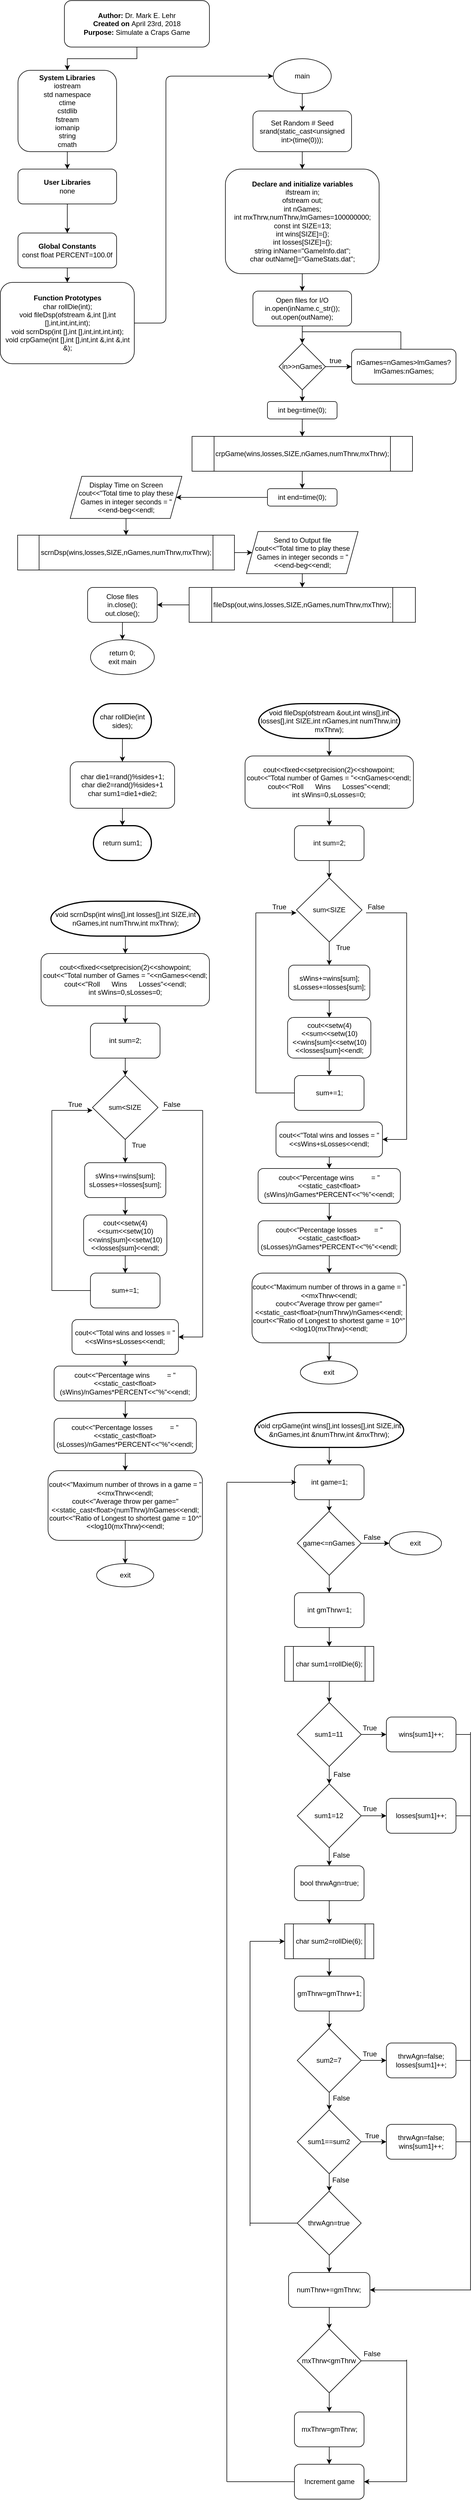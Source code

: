 <mxfile version="14.5.3" type="device"><diagram id="C5RBs43oDa-KdzZeNtuy" name="Page-1"><mxGraphModel dx="1278" dy="580" grid="1" gridSize="10" guides="1" tooltips="1" connect="1" arrows="1" fold="1" page="1" pageScale="1" pageWidth="827" pageHeight="1169" math="0" shadow="0"><root><mxCell id="WIyWlLk6GJQsqaUBKTNV-0"/><mxCell id="WIyWlLk6GJQsqaUBKTNV-1" parent="WIyWlLk6GJQsqaUBKTNV-0"/><mxCell id="byQmDgRyTn9iCLRSrHQv-141" value="" style="group" vertex="1" connectable="0" parent="WIyWlLk6GJQsqaUBKTNV-1"><mxGeometry x="79.75" y="1580" width="290.25" height="1180" as="geometry"/></mxCell><mxCell id="byQmDgRyTn9iCLRSrHQv-102" value="" style="group" vertex="1" connectable="0" parent="byQmDgRyTn9iCLRSrHQv-141"><mxGeometry width="290.25" height="1100" as="geometry"/></mxCell><mxCell id="byQmDgRyTn9iCLRSrHQv-44" value="void scrnDsp(int wins[],int losses[],int SIZE,int nGames,int numThrw,int mxThrw);" style="strokeWidth=2;html=1;shape=mxgraph.flowchart.terminator;whiteSpace=wrap;" vertex="1" parent="byQmDgRyTn9iCLRSrHQv-102"><mxGeometry x="17" width="256.62" height="60" as="geometry"/></mxCell><mxCell id="byQmDgRyTn9iCLRSrHQv-45" value="cout&amp;lt;&amp;lt;fixed&amp;lt;&amp;lt;setprecision(2)&amp;lt;&amp;lt;showpoint;&lt;br&gt;cout&amp;lt;&amp;lt;&quot;Total number of Games = &quot;&amp;lt;&amp;lt;nGames&amp;lt;&amp;lt;endl;&lt;br&gt;cout&amp;lt;&amp;lt;&quot;Roll&amp;nbsp; &amp;nbsp; &amp;nbsp; Wins&amp;nbsp; &amp;nbsp; &amp;nbsp; Losses&quot;&amp;lt;&amp;lt;endl;&lt;br&gt;int sWins=0,sLosses=0;" style="rounded=1;whiteSpace=wrap;html=1;" vertex="1" parent="byQmDgRyTn9iCLRSrHQv-102"><mxGeometry y="90" width="290.25" height="90" as="geometry"/></mxCell><mxCell id="byQmDgRyTn9iCLRSrHQv-48" value="" style="edgeStyle=orthogonalEdgeStyle;rounded=0;orthogonalLoop=1;jettySize=auto;html=1;" edge="1" parent="byQmDgRyTn9iCLRSrHQv-102" source="byQmDgRyTn9iCLRSrHQv-44" target="byQmDgRyTn9iCLRSrHQv-45"><mxGeometry relative="1" as="geometry"/></mxCell><mxCell id="byQmDgRyTn9iCLRSrHQv-46" value="int sum=2;" style="rounded=1;whiteSpace=wrap;html=1;" vertex="1" parent="byQmDgRyTn9iCLRSrHQv-102"><mxGeometry x="85.13" y="210" width="120" height="60" as="geometry"/></mxCell><mxCell id="byQmDgRyTn9iCLRSrHQv-49" value="" style="edgeStyle=orthogonalEdgeStyle;rounded=0;orthogonalLoop=1;jettySize=auto;html=1;" edge="1" parent="byQmDgRyTn9iCLRSrHQv-102" source="byQmDgRyTn9iCLRSrHQv-45" target="byQmDgRyTn9iCLRSrHQv-46"><mxGeometry relative="1" as="geometry"/></mxCell><mxCell id="byQmDgRyTn9iCLRSrHQv-47" value="sum&amp;lt;SIZE" style="rhombus;whiteSpace=wrap;html=1;" vertex="1" parent="byQmDgRyTn9iCLRSrHQv-102"><mxGeometry x="88.63" y="300" width="113" height="110" as="geometry"/></mxCell><mxCell id="byQmDgRyTn9iCLRSrHQv-51" value="" style="edgeStyle=orthogonalEdgeStyle;rounded=0;orthogonalLoop=1;jettySize=auto;html=1;" edge="1" parent="byQmDgRyTn9iCLRSrHQv-102" source="byQmDgRyTn9iCLRSrHQv-46" target="byQmDgRyTn9iCLRSrHQv-47"><mxGeometry relative="1" as="geometry"/></mxCell><mxCell id="byQmDgRyTn9iCLRSrHQv-50" value="sWins+=wins[sum];&lt;br&gt;sLosses+=losses[sum];" style="rounded=1;whiteSpace=wrap;html=1;" vertex="1" parent="byQmDgRyTn9iCLRSrHQv-102"><mxGeometry x="75.12" y="450" width="140" height="60" as="geometry"/></mxCell><mxCell id="byQmDgRyTn9iCLRSrHQv-52" value="" style="edgeStyle=orthogonalEdgeStyle;rounded=0;orthogonalLoop=1;jettySize=auto;html=1;" edge="1" parent="byQmDgRyTn9iCLRSrHQv-102" source="byQmDgRyTn9iCLRSrHQv-47" target="byQmDgRyTn9iCLRSrHQv-50"><mxGeometry relative="1" as="geometry"/></mxCell><mxCell id="byQmDgRyTn9iCLRSrHQv-53" value="True" style="text;html=1;align=center;verticalAlign=middle;resizable=0;points=[];autosize=1;" vertex="1" parent="byQmDgRyTn9iCLRSrHQv-102"><mxGeometry x="148.62" y="410" width="40" height="20" as="geometry"/></mxCell><mxCell id="byQmDgRyTn9iCLRSrHQv-54" value="cout&amp;lt;&amp;lt;setw(4)&amp;lt;&amp;lt;sum&amp;lt;&amp;lt;setw(10)&amp;lt;&amp;lt;wins[sum]&amp;lt;&amp;lt;setw(10)&amp;lt;&amp;lt;losses[sum]&amp;lt;&amp;lt;endl;" style="rounded=1;whiteSpace=wrap;html=1;" vertex="1" parent="byQmDgRyTn9iCLRSrHQv-102"><mxGeometry x="73.37" y="540" width="143.5" height="70" as="geometry"/></mxCell><mxCell id="byQmDgRyTn9iCLRSrHQv-55" value="" style="edgeStyle=orthogonalEdgeStyle;rounded=0;orthogonalLoop=1;jettySize=auto;html=1;" edge="1" parent="byQmDgRyTn9iCLRSrHQv-102" source="byQmDgRyTn9iCLRSrHQv-50" target="byQmDgRyTn9iCLRSrHQv-54"><mxGeometry relative="1" as="geometry"/></mxCell><mxCell id="byQmDgRyTn9iCLRSrHQv-56" value="sum+=1;" style="rounded=1;whiteSpace=wrap;html=1;" vertex="1" parent="byQmDgRyTn9iCLRSrHQv-102"><mxGeometry x="85.13" y="640" width="120" height="60" as="geometry"/></mxCell><mxCell id="byQmDgRyTn9iCLRSrHQv-57" value="" style="edgeStyle=orthogonalEdgeStyle;rounded=0;orthogonalLoop=1;jettySize=auto;html=1;" edge="1" parent="byQmDgRyTn9iCLRSrHQv-102" source="byQmDgRyTn9iCLRSrHQv-54" target="byQmDgRyTn9iCLRSrHQv-56"><mxGeometry relative="1" as="geometry"/></mxCell><mxCell id="byQmDgRyTn9iCLRSrHQv-58" value="" style="endArrow=none;html=1;" edge="1" parent="byQmDgRyTn9iCLRSrHQv-102"><mxGeometry width="50" height="50" relative="1" as="geometry"><mxPoint x="18.62" y="670" as="sourcePoint"/><mxPoint x="85.13" y="670" as="targetPoint"/></mxGeometry></mxCell><mxCell id="byQmDgRyTn9iCLRSrHQv-59" value="" style="endArrow=none;html=1;" edge="1" parent="byQmDgRyTn9iCLRSrHQv-102"><mxGeometry width="50" height="50" relative="1" as="geometry"><mxPoint x="18.62" y="670" as="sourcePoint"/><mxPoint x="18.62" y="360" as="targetPoint"/></mxGeometry></mxCell><mxCell id="byQmDgRyTn9iCLRSrHQv-60" value="" style="endArrow=classic;html=1;" edge="1" parent="byQmDgRyTn9iCLRSrHQv-102"><mxGeometry width="50" height="50" relative="1" as="geometry"><mxPoint x="18.62" y="360" as="sourcePoint"/><mxPoint x="88.62" y="360" as="targetPoint"/></mxGeometry></mxCell><mxCell id="byQmDgRyTn9iCLRSrHQv-61" value="True" style="text;html=1;align=center;verticalAlign=middle;resizable=0;points=[];autosize=1;" vertex="1" parent="byQmDgRyTn9iCLRSrHQv-102"><mxGeometry x="38.62" y="340" width="40" height="20" as="geometry"/></mxCell><mxCell id="byQmDgRyTn9iCLRSrHQv-62" value="cout&amp;lt;&amp;lt;&quot;Total wins and losses = &quot;&amp;lt;&amp;lt;sWins+sLosses&amp;lt;&amp;lt;endl;" style="rounded=1;whiteSpace=wrap;html=1;" vertex="1" parent="byQmDgRyTn9iCLRSrHQv-102"><mxGeometry x="53.38" y="720" width="183.49" height="60" as="geometry"/></mxCell><mxCell id="byQmDgRyTn9iCLRSrHQv-63" value="" style="endArrow=none;html=1;" edge="1" parent="byQmDgRyTn9iCLRSrHQv-102"><mxGeometry width="50" height="50" relative="1" as="geometry"><mxPoint x="278.62" y="360" as="sourcePoint"/><mxPoint x="208.62" y="360" as="targetPoint"/></mxGeometry></mxCell><mxCell id="byQmDgRyTn9iCLRSrHQv-64" value="" style="endArrow=none;html=1;" edge="1" parent="byQmDgRyTn9iCLRSrHQv-102"><mxGeometry width="50" height="50" relative="1" as="geometry"><mxPoint x="278.62" y="750" as="sourcePoint"/><mxPoint x="278.62" y="360" as="targetPoint"/></mxGeometry></mxCell><mxCell id="byQmDgRyTn9iCLRSrHQv-66" value="" style="endArrow=classic;html=1;entryX=1;entryY=0.5;entryDx=0;entryDy=0;" edge="1" parent="byQmDgRyTn9iCLRSrHQv-102" target="byQmDgRyTn9iCLRSrHQv-62"><mxGeometry width="50" height="50" relative="1" as="geometry"><mxPoint x="278.62" y="750" as="sourcePoint"/><mxPoint x="18.62" y="510" as="targetPoint"/></mxGeometry></mxCell><mxCell id="byQmDgRyTn9iCLRSrHQv-67" value="False" style="text;html=1;align=center;verticalAlign=middle;resizable=0;points=[];autosize=1;" vertex="1" parent="byQmDgRyTn9iCLRSrHQv-102"><mxGeometry x="205.13" y="340" width="40" height="20" as="geometry"/></mxCell><mxCell id="byQmDgRyTn9iCLRSrHQv-68" value="cout&amp;lt;&amp;lt;&quot;Percentage wins&amp;nbsp; &amp;nbsp; &amp;nbsp; &amp;nbsp; &amp;nbsp;= &quot;&amp;lt;&amp;lt;static_cast&amp;lt;float&amp;gt;(sWins)/nGames*PERCENT&amp;lt;&amp;lt;&quot;%&quot;&amp;lt;&amp;lt;endl;" style="rounded=1;whiteSpace=wrap;html=1;" vertex="1" parent="byQmDgRyTn9iCLRSrHQv-102"><mxGeometry x="22.5" y="800" width="245.25" height="60" as="geometry"/></mxCell><mxCell id="byQmDgRyTn9iCLRSrHQv-69" value="" style="edgeStyle=orthogonalEdgeStyle;rounded=0;orthogonalLoop=1;jettySize=auto;html=1;" edge="1" parent="byQmDgRyTn9iCLRSrHQv-102" source="byQmDgRyTn9iCLRSrHQv-62" target="byQmDgRyTn9iCLRSrHQv-68"><mxGeometry relative="1" as="geometry"/></mxCell><mxCell id="byQmDgRyTn9iCLRSrHQv-70" value="cout&amp;lt;&amp;lt;&quot;Percentage losses&amp;nbsp; &amp;nbsp; &amp;nbsp; &amp;nbsp; &amp;nbsp;= &quot;&amp;lt;&amp;lt;static_cast&amp;lt;float&amp;gt;(sLosses)/nGames*PERCENT&amp;lt;&amp;lt;&quot;%&quot;&amp;lt;&amp;lt;endl;" style="rounded=1;whiteSpace=wrap;html=1;" vertex="1" parent="byQmDgRyTn9iCLRSrHQv-102"><mxGeometry x="22.5" y="890" width="245.25" height="60" as="geometry"/></mxCell><mxCell id="byQmDgRyTn9iCLRSrHQv-71" value="" style="edgeStyle=orthogonalEdgeStyle;rounded=0;orthogonalLoop=1;jettySize=auto;html=1;" edge="1" parent="byQmDgRyTn9iCLRSrHQv-102" source="byQmDgRyTn9iCLRSrHQv-68" target="byQmDgRyTn9iCLRSrHQv-70"><mxGeometry relative="1" as="geometry"/></mxCell><mxCell id="byQmDgRyTn9iCLRSrHQv-72" value="cout&amp;lt;&amp;lt;&quot;Maximum number of throws in a game = &quot;&amp;lt;&amp;lt;mxThrw&amp;lt;&amp;lt;endl;&lt;br&gt;cout&amp;lt;&amp;lt;&quot;Average throw per game=&quot;&amp;lt;&amp;lt;static_cast&amp;lt;float&amp;gt;(numThrw)/nGames&amp;lt;&amp;lt;endl;&lt;br&gt;court&amp;lt;&amp;lt;&quot;Ratio of Longest to shortest game = 10^&quot;&amp;lt;&amp;lt;log10(mxThrw)&amp;lt;&amp;lt;endl;" style="rounded=1;whiteSpace=wrap;html=1;" vertex="1" parent="byQmDgRyTn9iCLRSrHQv-102"><mxGeometry x="12.06" y="980" width="266.12" height="120" as="geometry"/></mxCell><mxCell id="byQmDgRyTn9iCLRSrHQv-73" value="" style="edgeStyle=orthogonalEdgeStyle;rounded=0;orthogonalLoop=1;jettySize=auto;html=1;" edge="1" parent="byQmDgRyTn9iCLRSrHQv-102" source="byQmDgRyTn9iCLRSrHQv-70" target="byQmDgRyTn9iCLRSrHQv-72"><mxGeometry relative="1" as="geometry"/></mxCell><mxCell id="byQmDgRyTn9iCLRSrHQv-138" value="exit" style="ellipse;whiteSpace=wrap;html=1;" vertex="1" parent="byQmDgRyTn9iCLRSrHQv-141"><mxGeometry x="95.76" y="1140" width="98.49" height="40" as="geometry"/></mxCell><mxCell id="byQmDgRyTn9iCLRSrHQv-139" value="" style="edgeStyle=orthogonalEdgeStyle;rounded=0;orthogonalLoop=1;jettySize=auto;html=1;" edge="1" parent="byQmDgRyTn9iCLRSrHQv-141" source="byQmDgRyTn9iCLRSrHQv-72" target="byQmDgRyTn9iCLRSrHQv-138"><mxGeometry relative="1" as="geometry"/></mxCell><mxCell id="byQmDgRyTn9iCLRSrHQv-142" value="" style="group" vertex="1" connectable="0" parent="WIyWlLk6GJQsqaUBKTNV-1"><mxGeometry x="431.38" y="1240" width="290.25" height="1171" as="geometry"/></mxCell><mxCell id="byQmDgRyTn9iCLRSrHQv-103" value="" style="group" vertex="1" connectable="0" parent="byQmDgRyTn9iCLRSrHQv-142"><mxGeometry width="290.25" height="1100" as="geometry"/></mxCell><mxCell id="byQmDgRyTn9iCLRSrHQv-104" value="void fileDsp(ofstream &amp;amp;out,int wins[],int losses[],int SIZE,int nGames,int numThrw,int mxThrw);" style="strokeWidth=2;html=1;shape=mxgraph.flowchart.terminator;whiteSpace=wrap;" vertex="1" parent="byQmDgRyTn9iCLRSrHQv-103"><mxGeometry x="23.62" width="243" height="60" as="geometry"/></mxCell><mxCell id="byQmDgRyTn9iCLRSrHQv-105" value="cout&amp;lt;&amp;lt;fixed&amp;lt;&amp;lt;setprecision(2)&amp;lt;&amp;lt;showpoint;&lt;br&gt;cout&amp;lt;&amp;lt;&quot;Total number of Games = &quot;&amp;lt;&amp;lt;nGames&amp;lt;&amp;lt;endl;&lt;br&gt;cout&amp;lt;&amp;lt;&quot;Roll&amp;nbsp; &amp;nbsp; &amp;nbsp; Wins&amp;nbsp; &amp;nbsp; &amp;nbsp; Losses&quot;&amp;lt;&amp;lt;endl;&lt;br&gt;int sWins=0,sLosses=0;" style="rounded=1;whiteSpace=wrap;html=1;" vertex="1" parent="byQmDgRyTn9iCLRSrHQv-103"><mxGeometry y="90" width="290.25" height="90" as="geometry"/></mxCell><mxCell id="byQmDgRyTn9iCLRSrHQv-106" value="" style="edgeStyle=orthogonalEdgeStyle;rounded=0;orthogonalLoop=1;jettySize=auto;html=1;" edge="1" parent="byQmDgRyTn9iCLRSrHQv-103" source="byQmDgRyTn9iCLRSrHQv-104" target="byQmDgRyTn9iCLRSrHQv-105"><mxGeometry relative="1" as="geometry"/></mxCell><mxCell id="byQmDgRyTn9iCLRSrHQv-107" value="int sum=2;" style="rounded=1;whiteSpace=wrap;html=1;" vertex="1" parent="byQmDgRyTn9iCLRSrHQv-103"><mxGeometry x="85.13" y="210" width="120" height="60" as="geometry"/></mxCell><mxCell id="byQmDgRyTn9iCLRSrHQv-108" value="" style="edgeStyle=orthogonalEdgeStyle;rounded=0;orthogonalLoop=1;jettySize=auto;html=1;" edge="1" parent="byQmDgRyTn9iCLRSrHQv-103" source="byQmDgRyTn9iCLRSrHQv-105" target="byQmDgRyTn9iCLRSrHQv-107"><mxGeometry relative="1" as="geometry"/></mxCell><mxCell id="byQmDgRyTn9iCLRSrHQv-109" value="sum&amp;lt;SIZE" style="rhombus;whiteSpace=wrap;html=1;" vertex="1" parent="byQmDgRyTn9iCLRSrHQv-103"><mxGeometry x="88.63" y="300" width="113" height="110" as="geometry"/></mxCell><mxCell id="byQmDgRyTn9iCLRSrHQv-110" value="" style="edgeStyle=orthogonalEdgeStyle;rounded=0;orthogonalLoop=1;jettySize=auto;html=1;" edge="1" parent="byQmDgRyTn9iCLRSrHQv-103" source="byQmDgRyTn9iCLRSrHQv-107" target="byQmDgRyTn9iCLRSrHQv-109"><mxGeometry relative="1" as="geometry"/></mxCell><mxCell id="byQmDgRyTn9iCLRSrHQv-111" value="sWins+=wins[sum];&lt;br&gt;sLosses+=losses[sum];" style="rounded=1;whiteSpace=wrap;html=1;" vertex="1" parent="byQmDgRyTn9iCLRSrHQv-103"><mxGeometry x="75.12" y="450" width="140" height="60" as="geometry"/></mxCell><mxCell id="byQmDgRyTn9iCLRSrHQv-112" value="" style="edgeStyle=orthogonalEdgeStyle;rounded=0;orthogonalLoop=1;jettySize=auto;html=1;" edge="1" parent="byQmDgRyTn9iCLRSrHQv-103" source="byQmDgRyTn9iCLRSrHQv-109" target="byQmDgRyTn9iCLRSrHQv-111"><mxGeometry relative="1" as="geometry"/></mxCell><mxCell id="byQmDgRyTn9iCLRSrHQv-113" value="True" style="text;html=1;align=center;verticalAlign=middle;resizable=0;points=[];autosize=1;" vertex="1" parent="byQmDgRyTn9iCLRSrHQv-103"><mxGeometry x="148.62" y="410" width="40" height="20" as="geometry"/></mxCell><mxCell id="byQmDgRyTn9iCLRSrHQv-114" value="cout&amp;lt;&amp;lt;setw(4)&amp;lt;&amp;lt;sum&amp;lt;&amp;lt;setw(10)&amp;lt;&amp;lt;wins[sum]&amp;lt;&amp;lt;setw(10)&amp;lt;&amp;lt;losses[sum]&amp;lt;&amp;lt;endl;" style="rounded=1;whiteSpace=wrap;html=1;" vertex="1" parent="byQmDgRyTn9iCLRSrHQv-103"><mxGeometry x="73.37" y="540" width="143.5" height="70" as="geometry"/></mxCell><mxCell id="byQmDgRyTn9iCLRSrHQv-115" value="" style="edgeStyle=orthogonalEdgeStyle;rounded=0;orthogonalLoop=1;jettySize=auto;html=1;" edge="1" parent="byQmDgRyTn9iCLRSrHQv-103" source="byQmDgRyTn9iCLRSrHQv-111" target="byQmDgRyTn9iCLRSrHQv-114"><mxGeometry relative="1" as="geometry"/></mxCell><mxCell id="byQmDgRyTn9iCLRSrHQv-116" value="sum+=1;" style="rounded=1;whiteSpace=wrap;html=1;" vertex="1" parent="byQmDgRyTn9iCLRSrHQv-103"><mxGeometry x="85.13" y="640" width="120" height="60" as="geometry"/></mxCell><mxCell id="byQmDgRyTn9iCLRSrHQv-117" value="" style="edgeStyle=orthogonalEdgeStyle;rounded=0;orthogonalLoop=1;jettySize=auto;html=1;" edge="1" parent="byQmDgRyTn9iCLRSrHQv-103" source="byQmDgRyTn9iCLRSrHQv-114" target="byQmDgRyTn9iCLRSrHQv-116"><mxGeometry relative="1" as="geometry"/></mxCell><mxCell id="byQmDgRyTn9iCLRSrHQv-118" value="" style="endArrow=none;html=1;" edge="1" parent="byQmDgRyTn9iCLRSrHQv-103"><mxGeometry width="50" height="50" relative="1" as="geometry"><mxPoint x="18.62" y="670" as="sourcePoint"/><mxPoint x="85.13" y="670" as="targetPoint"/></mxGeometry></mxCell><mxCell id="byQmDgRyTn9iCLRSrHQv-119" value="" style="endArrow=none;html=1;" edge="1" parent="byQmDgRyTn9iCLRSrHQv-103"><mxGeometry width="50" height="50" relative="1" as="geometry"><mxPoint x="18.62" y="670" as="sourcePoint"/><mxPoint x="18.62" y="360" as="targetPoint"/></mxGeometry></mxCell><mxCell id="byQmDgRyTn9iCLRSrHQv-120" value="" style="endArrow=classic;html=1;" edge="1" parent="byQmDgRyTn9iCLRSrHQv-103"><mxGeometry width="50" height="50" relative="1" as="geometry"><mxPoint x="18.62" y="360" as="sourcePoint"/><mxPoint x="88.62" y="360" as="targetPoint"/></mxGeometry></mxCell><mxCell id="byQmDgRyTn9iCLRSrHQv-121" value="True" style="text;html=1;align=center;verticalAlign=middle;resizable=0;points=[];autosize=1;" vertex="1" parent="byQmDgRyTn9iCLRSrHQv-103"><mxGeometry x="38.62" y="340" width="40" height="20" as="geometry"/></mxCell><mxCell id="byQmDgRyTn9iCLRSrHQv-122" value="cout&amp;lt;&amp;lt;&quot;Total wins and losses = &quot;&amp;lt;&amp;lt;sWins+sLosses&amp;lt;&amp;lt;endl;" style="rounded=1;whiteSpace=wrap;html=1;" vertex="1" parent="byQmDgRyTn9iCLRSrHQv-103"><mxGeometry x="53.38" y="720" width="183.49" height="60" as="geometry"/></mxCell><mxCell id="byQmDgRyTn9iCLRSrHQv-123" value="" style="endArrow=none;html=1;" edge="1" parent="byQmDgRyTn9iCLRSrHQv-103"><mxGeometry width="50" height="50" relative="1" as="geometry"><mxPoint x="278.62" y="360" as="sourcePoint"/><mxPoint x="208.62" y="360" as="targetPoint"/></mxGeometry></mxCell><mxCell id="byQmDgRyTn9iCLRSrHQv-124" value="" style="endArrow=none;html=1;" edge="1" parent="byQmDgRyTn9iCLRSrHQv-103"><mxGeometry width="50" height="50" relative="1" as="geometry"><mxPoint x="278.62" y="750" as="sourcePoint"/><mxPoint x="278.62" y="360" as="targetPoint"/></mxGeometry></mxCell><mxCell id="byQmDgRyTn9iCLRSrHQv-125" value="" style="endArrow=classic;html=1;entryX=1;entryY=0.5;entryDx=0;entryDy=0;" edge="1" parent="byQmDgRyTn9iCLRSrHQv-103" target="byQmDgRyTn9iCLRSrHQv-122"><mxGeometry width="50" height="50" relative="1" as="geometry"><mxPoint x="278.62" y="750" as="sourcePoint"/><mxPoint x="18.62" y="510" as="targetPoint"/></mxGeometry></mxCell><mxCell id="byQmDgRyTn9iCLRSrHQv-126" value="False" style="text;html=1;align=center;verticalAlign=middle;resizable=0;points=[];autosize=1;" vertex="1" parent="byQmDgRyTn9iCLRSrHQv-103"><mxGeometry x="205.13" y="340" width="40" height="20" as="geometry"/></mxCell><mxCell id="byQmDgRyTn9iCLRSrHQv-127" value="cout&amp;lt;&amp;lt;&quot;Percentage wins&amp;nbsp; &amp;nbsp; &amp;nbsp; &amp;nbsp; &amp;nbsp;= &quot;&amp;lt;&amp;lt;static_cast&amp;lt;float&amp;gt;(sWins)/nGames*PERCENT&amp;lt;&amp;lt;&quot;%&quot;&amp;lt;&amp;lt;endl;" style="rounded=1;whiteSpace=wrap;html=1;" vertex="1" parent="byQmDgRyTn9iCLRSrHQv-103"><mxGeometry x="22.5" y="800" width="245.25" height="60" as="geometry"/></mxCell><mxCell id="byQmDgRyTn9iCLRSrHQv-128" value="" style="edgeStyle=orthogonalEdgeStyle;rounded=0;orthogonalLoop=1;jettySize=auto;html=1;" edge="1" parent="byQmDgRyTn9iCLRSrHQv-103" source="byQmDgRyTn9iCLRSrHQv-122" target="byQmDgRyTn9iCLRSrHQv-127"><mxGeometry relative="1" as="geometry"/></mxCell><mxCell id="byQmDgRyTn9iCLRSrHQv-129" value="cout&amp;lt;&amp;lt;&quot;Percentage losses&amp;nbsp; &amp;nbsp; &amp;nbsp; &amp;nbsp; &amp;nbsp;= &quot;&amp;lt;&amp;lt;static_cast&amp;lt;float&amp;gt;(sLosses)/nGames*PERCENT&amp;lt;&amp;lt;&quot;%&quot;&amp;lt;&amp;lt;endl;" style="rounded=1;whiteSpace=wrap;html=1;" vertex="1" parent="byQmDgRyTn9iCLRSrHQv-103"><mxGeometry x="22.5" y="890" width="245.25" height="60" as="geometry"/></mxCell><mxCell id="byQmDgRyTn9iCLRSrHQv-130" value="" style="edgeStyle=orthogonalEdgeStyle;rounded=0;orthogonalLoop=1;jettySize=auto;html=1;" edge="1" parent="byQmDgRyTn9iCLRSrHQv-103" source="byQmDgRyTn9iCLRSrHQv-127" target="byQmDgRyTn9iCLRSrHQv-129"><mxGeometry relative="1" as="geometry"/></mxCell><mxCell id="byQmDgRyTn9iCLRSrHQv-131" value="cout&amp;lt;&amp;lt;&quot;Maximum number of throws in a game = &quot;&amp;lt;&amp;lt;mxThrw&amp;lt;&amp;lt;endl;&lt;br&gt;cout&amp;lt;&amp;lt;&quot;Average throw per game=&quot;&amp;lt;&amp;lt;static_cast&amp;lt;float&amp;gt;(numThrw)/nGames&amp;lt;&amp;lt;endl;&lt;br&gt;court&amp;lt;&amp;lt;&quot;Ratio of Longest to shortest game = 10^&quot;&amp;lt;&amp;lt;log10(mxThrw)&amp;lt;&amp;lt;endl;" style="rounded=1;whiteSpace=wrap;html=1;" vertex="1" parent="byQmDgRyTn9iCLRSrHQv-103"><mxGeometry x="12.06" y="980" width="266.12" height="120" as="geometry"/></mxCell><mxCell id="byQmDgRyTn9iCLRSrHQv-132" value="" style="edgeStyle=orthogonalEdgeStyle;rounded=0;orthogonalLoop=1;jettySize=auto;html=1;" edge="1" parent="byQmDgRyTn9iCLRSrHQv-103" source="byQmDgRyTn9iCLRSrHQv-129" target="byQmDgRyTn9iCLRSrHQv-131"><mxGeometry relative="1" as="geometry"/></mxCell><mxCell id="byQmDgRyTn9iCLRSrHQv-137" value="exit" style="ellipse;whiteSpace=wrap;html=1;" vertex="1" parent="byQmDgRyTn9iCLRSrHQv-142"><mxGeometry x="95.38" y="1131" width="98.49" height="40" as="geometry"/></mxCell><mxCell id="byQmDgRyTn9iCLRSrHQv-140" value="" style="edgeStyle=orthogonalEdgeStyle;rounded=0;orthogonalLoop=1;jettySize=auto;html=1;" edge="1" parent="byQmDgRyTn9iCLRSrHQv-142" source="byQmDgRyTn9iCLRSrHQv-131" target="byQmDgRyTn9iCLRSrHQv-137"><mxGeometry relative="1" as="geometry"/></mxCell><mxCell id="byQmDgRyTn9iCLRSrHQv-143" value="" style="group" vertex="1" connectable="0" parent="WIyWlLk6GJQsqaUBKTNV-1"><mxGeometry x="130" y="1240" width="180" height="270" as="geometry"/></mxCell><mxCell id="byQmDgRyTn9iCLRSrHQv-39" value="char rollDie(int sides);" style="strokeWidth=2;html=1;shape=mxgraph.flowchart.terminator;whiteSpace=wrap;" vertex="1" parent="byQmDgRyTn9iCLRSrHQv-143"><mxGeometry x="40" width="100" height="60" as="geometry"/></mxCell><mxCell id="byQmDgRyTn9iCLRSrHQv-40" value="char die1=rand()%sides+1;&lt;br&gt;char die2=rand()%sides+1&lt;br&gt;char sum1=die1+die2;" style="rounded=1;whiteSpace=wrap;html=1;" vertex="1" parent="byQmDgRyTn9iCLRSrHQv-143"><mxGeometry y="100" width="180" height="80" as="geometry"/></mxCell><mxCell id="byQmDgRyTn9iCLRSrHQv-41" value="" style="edgeStyle=orthogonalEdgeStyle;rounded=0;orthogonalLoop=1;jettySize=auto;html=1;" edge="1" parent="byQmDgRyTn9iCLRSrHQv-143" source="byQmDgRyTn9iCLRSrHQv-39" target="byQmDgRyTn9iCLRSrHQv-40"><mxGeometry relative="1" as="geometry"/></mxCell><mxCell id="byQmDgRyTn9iCLRSrHQv-42" value="return sum1;" style="strokeWidth=2;html=1;shape=mxgraph.flowchart.terminator;whiteSpace=wrap;" vertex="1" parent="byQmDgRyTn9iCLRSrHQv-143"><mxGeometry x="40" y="210" width="100" height="60" as="geometry"/></mxCell><mxCell id="byQmDgRyTn9iCLRSrHQv-43" value="" style="edgeStyle=orthogonalEdgeStyle;rounded=0;orthogonalLoop=1;jettySize=auto;html=1;" edge="1" parent="byQmDgRyTn9iCLRSrHQv-143" source="byQmDgRyTn9iCLRSrHQv-40" target="byQmDgRyTn9iCLRSrHQv-42"><mxGeometry relative="1" as="geometry"/></mxCell><mxCell id="byQmDgRyTn9iCLRSrHQv-144" value="" style="group" vertex="1" connectable="0" parent="WIyWlLk6GJQsqaUBKTNV-1"><mxGeometry x="9.5" y="30" width="785.5" height="1160" as="geometry"/></mxCell><mxCell id="A4RTOoCLaP5nwwJ5r5Nx-14" value="&lt;b&gt;Author:&lt;/b&gt;&amp;nbsp;Dr. Mark E. Lehr&lt;br&gt;&lt;b&gt;Created on&lt;/b&gt;&amp;nbsp;April 23rd, 2018&lt;br&gt;&lt;b&gt;Purpose:&lt;/b&gt;&amp;nbsp;Simulate a Craps Game" style="rounded=1;whiteSpace=wrap;html=1;" parent="byQmDgRyTn9iCLRSrHQv-144" vertex="1"><mxGeometry x="110.5" width="250" height="80" as="geometry"/></mxCell><mxCell id="A4RTOoCLaP5nwwJ5r5Nx-15" value="&lt;b&gt;System Libraries&lt;/b&gt;&lt;br&gt;iostream&lt;br&gt;std namespace&lt;br&gt;ctime&lt;br&gt;cstdlib&lt;br&gt;fstream&lt;br&gt;iomanip&lt;br&gt;string&lt;br&gt;cmath" style="rounded=1;whiteSpace=wrap;html=1;" parent="byQmDgRyTn9iCLRSrHQv-144" vertex="1"><mxGeometry x="30.5" y="120" width="170" height="140" as="geometry"/></mxCell><mxCell id="A4RTOoCLaP5nwwJ5r5Nx-16" value="" style="edgeStyle=orthogonalEdgeStyle;rounded=0;orthogonalLoop=1;jettySize=auto;html=1;" parent="byQmDgRyTn9iCLRSrHQv-144" source="A4RTOoCLaP5nwwJ5r5Nx-14" target="A4RTOoCLaP5nwwJ5r5Nx-15" edge="1"><mxGeometry relative="1" as="geometry"/></mxCell><mxCell id="A4RTOoCLaP5nwwJ5r5Nx-18" value="&lt;b&gt;User Libraries&lt;/b&gt;&lt;br&gt;none" style="rounded=1;whiteSpace=wrap;html=1;" parent="byQmDgRyTn9iCLRSrHQv-144" vertex="1"><mxGeometry x="30.5" y="290" width="170" height="60" as="geometry"/></mxCell><mxCell id="A4RTOoCLaP5nwwJ5r5Nx-19" value="" style="edgeStyle=orthogonalEdgeStyle;rounded=0;orthogonalLoop=1;jettySize=auto;html=1;" parent="byQmDgRyTn9iCLRSrHQv-144" source="A4RTOoCLaP5nwwJ5r5Nx-15" target="A4RTOoCLaP5nwwJ5r5Nx-18" edge="1"><mxGeometry relative="1" as="geometry"/></mxCell><mxCell id="A4RTOoCLaP5nwwJ5r5Nx-20" value="&lt;b&gt;Global Constants&lt;/b&gt;&lt;br&gt;const float PERCENT=100.0f" style="rounded=1;whiteSpace=wrap;html=1;" parent="byQmDgRyTn9iCLRSrHQv-144" vertex="1"><mxGeometry x="30.5" y="400" width="170" height="60" as="geometry"/></mxCell><mxCell id="byQmDgRyTn9iCLRSrHQv-3" value="" style="edgeStyle=orthogonalEdgeStyle;rounded=0;orthogonalLoop=1;jettySize=auto;html=1;" edge="1" parent="byQmDgRyTn9iCLRSrHQv-144" source="A4RTOoCLaP5nwwJ5r5Nx-18" target="A4RTOoCLaP5nwwJ5r5Nx-20"><mxGeometry relative="1" as="geometry"/></mxCell><mxCell id="A4RTOoCLaP5nwwJ5r5Nx-22" value="&lt;b&gt;Function Prototypes&lt;/b&gt;&lt;br&gt;char rollDie(int);&lt;br&gt;void fileDsp(ofstream &amp;amp;,int [],int [],int,int,int,int);&lt;br&gt;void scrnDsp(int [],int [],int,int,int,int);&lt;br&gt;void crpGame(int [],int [],int,int &amp;amp;,int &amp;amp;,int &amp;amp;);" style="rounded=1;whiteSpace=wrap;html=1;" parent="byQmDgRyTn9iCLRSrHQv-144" vertex="1"><mxGeometry y="485" width="231" height="140" as="geometry"/></mxCell><mxCell id="A4RTOoCLaP5nwwJ5r5Nx-23" value="" style="edgeStyle=orthogonalEdgeStyle;rounded=0;orthogonalLoop=1;jettySize=auto;html=1;" parent="byQmDgRyTn9iCLRSrHQv-144" source="A4RTOoCLaP5nwwJ5r5Nx-20" target="A4RTOoCLaP5nwwJ5r5Nx-22" edge="1"><mxGeometry relative="1" as="geometry"/></mxCell><mxCell id="A4RTOoCLaP5nwwJ5r5Nx-24" value="main" style="ellipse;whiteSpace=wrap;html=1;" parent="byQmDgRyTn9iCLRSrHQv-144" vertex="1"><mxGeometry x="470.5" y="100" width="100" height="60" as="geometry"/></mxCell><mxCell id="A4RTOoCLaP5nwwJ5r5Nx-27" value="" style="edgeStyle=elbowEdgeStyle;elbow=horizontal;endArrow=classic;html=1;exitX=1;exitY=0.5;exitDx=0;exitDy=0;" parent="byQmDgRyTn9iCLRSrHQv-144" source="A4RTOoCLaP5nwwJ5r5Nx-22" edge="1"><mxGeometry width="50" height="50" relative="1" as="geometry"><mxPoint x="250.5" y="560" as="sourcePoint"/><mxPoint x="470.5" y="130" as="targetPoint"/><Array as="points"><mxPoint x="285.5" y="130"/></Array></mxGeometry></mxCell><mxCell id="A4RTOoCLaP5nwwJ5r5Nx-28" value="&lt;b&gt;Declare and initialize variables&lt;br&gt;&lt;/b&gt;ifstream in;&lt;br&gt;ofstream out;&lt;br&gt;int nGames;&lt;br&gt;int mxThrw,numThrw,lmGames=100000000;&lt;br&gt;const int SIZE=13;&lt;br&gt;int wins[SIZE]={};&lt;br&gt;int losses[SIZE]={};&lt;br&gt;string inName=&quot;GameInfo.dat&quot;;&lt;br&gt;char outName[]=&quot;GameStats.dat&quot;;" style="rounded=1;whiteSpace=wrap;html=1;" parent="byQmDgRyTn9iCLRSrHQv-144" vertex="1"><mxGeometry x="388" y="290" width="265" height="180" as="geometry"/></mxCell><mxCell id="byQmDgRyTn9iCLRSrHQv-2" value="" style="edgeStyle=orthogonalEdgeStyle;rounded=0;orthogonalLoop=1;jettySize=auto;html=1;" edge="1" parent="byQmDgRyTn9iCLRSrHQv-144" source="byQmDgRyTn9iCLRSrHQv-0" target="A4RTOoCLaP5nwwJ5r5Nx-28"><mxGeometry relative="1" as="geometry"/></mxCell><mxCell id="byQmDgRyTn9iCLRSrHQv-0" value="Set Random # Seed&lt;br&gt;srand(static_cast&amp;lt;unsigned int&amp;gt;(time(0)));" style="rounded=1;whiteSpace=wrap;html=1;" vertex="1" parent="byQmDgRyTn9iCLRSrHQv-144"><mxGeometry x="435.5" y="190" width="170" height="70" as="geometry"/></mxCell><mxCell id="byQmDgRyTn9iCLRSrHQv-1" value="" style="edgeStyle=orthogonalEdgeStyle;rounded=0;orthogonalLoop=1;jettySize=auto;html=1;" edge="1" parent="byQmDgRyTn9iCLRSrHQv-144" source="A4RTOoCLaP5nwwJ5r5Nx-24" target="byQmDgRyTn9iCLRSrHQv-0"><mxGeometry relative="1" as="geometry"/></mxCell><mxCell id="byQmDgRyTn9iCLRSrHQv-4" value="Open files for I/O&lt;br&gt;in.open(inName.c_str());&lt;br&gt;out.open(outName);" style="rounded=1;whiteSpace=wrap;html=1;" vertex="1" parent="byQmDgRyTn9iCLRSrHQv-144"><mxGeometry x="435.5" y="500" width="170" height="60" as="geometry"/></mxCell><mxCell id="byQmDgRyTn9iCLRSrHQv-5" value="" style="edgeStyle=orthogonalEdgeStyle;rounded=0;orthogonalLoop=1;jettySize=auto;html=1;" edge="1" parent="byQmDgRyTn9iCLRSrHQv-144" source="A4RTOoCLaP5nwwJ5r5Nx-28" target="byQmDgRyTn9iCLRSrHQv-4"><mxGeometry relative="1" as="geometry"/></mxCell><mxCell id="byQmDgRyTn9iCLRSrHQv-6" value="in&amp;gt;&amp;gt;nGames" style="rhombus;whiteSpace=wrap;html=1;" vertex="1" parent="byQmDgRyTn9iCLRSrHQv-144"><mxGeometry x="480.5" y="590" width="80" height="80" as="geometry"/></mxCell><mxCell id="byQmDgRyTn9iCLRSrHQv-11" value="" style="edgeStyle=orthogonalEdgeStyle;rounded=0;orthogonalLoop=1;jettySize=auto;html=1;entryX=0.5;entryY=0;entryDx=0;entryDy=0;" edge="1" parent="byQmDgRyTn9iCLRSrHQv-144" source="byQmDgRyTn9iCLRSrHQv-4" target="byQmDgRyTn9iCLRSrHQv-6"><mxGeometry relative="1" as="geometry"/></mxCell><mxCell id="byQmDgRyTn9iCLRSrHQv-7" value="nGames=nGames&amp;gt;lmGames?lmGames:nGames;" style="rounded=1;whiteSpace=wrap;html=1;" vertex="1" parent="byQmDgRyTn9iCLRSrHQv-144"><mxGeometry x="605.5" y="600" width="180" height="60" as="geometry"/></mxCell><mxCell id="byQmDgRyTn9iCLRSrHQv-8" value="" style="edgeStyle=orthogonalEdgeStyle;rounded=0;orthogonalLoop=1;jettySize=auto;html=1;" edge="1" parent="byQmDgRyTn9iCLRSrHQv-144" source="byQmDgRyTn9iCLRSrHQv-6" target="byQmDgRyTn9iCLRSrHQv-7"><mxGeometry relative="1" as="geometry"/></mxCell><mxCell id="byQmDgRyTn9iCLRSrHQv-9" value="true" style="text;html=1;align=center;verticalAlign=middle;resizable=0;points=[];autosize=1;" vertex="1" parent="byQmDgRyTn9iCLRSrHQv-144"><mxGeometry x="557.5" y="610" width="40" height="20" as="geometry"/></mxCell><mxCell id="byQmDgRyTn9iCLRSrHQv-17" value="" style="endArrow=none;html=1;" edge="1" parent="byQmDgRyTn9iCLRSrHQv-144"><mxGeometry width="50" height="50" relative="1" as="geometry"><mxPoint x="690.5" y="600" as="sourcePoint"/><mxPoint x="690.5" y="570" as="targetPoint"/></mxGeometry></mxCell><mxCell id="byQmDgRyTn9iCLRSrHQv-18" value="" style="endArrow=none;html=1;" edge="1" parent="byQmDgRyTn9iCLRSrHQv-144"><mxGeometry width="50" height="50" relative="1" as="geometry"><mxPoint x="520.5" y="570" as="sourcePoint"/><mxPoint x="690.5" y="570" as="targetPoint"/></mxGeometry></mxCell><mxCell id="byQmDgRyTn9iCLRSrHQv-19" value="int beg=time(0);" style="rounded=1;whiteSpace=wrap;html=1;" vertex="1" parent="byQmDgRyTn9iCLRSrHQv-144"><mxGeometry x="460.5" y="690" width="120" height="30" as="geometry"/></mxCell><mxCell id="byQmDgRyTn9iCLRSrHQv-20" value="" style="edgeStyle=orthogonalEdgeStyle;rounded=0;orthogonalLoop=1;jettySize=auto;html=1;" edge="1" parent="byQmDgRyTn9iCLRSrHQv-144" source="byQmDgRyTn9iCLRSrHQv-6" target="byQmDgRyTn9iCLRSrHQv-19"><mxGeometry relative="1" as="geometry"/></mxCell><mxCell id="byQmDgRyTn9iCLRSrHQv-21" value="crpGame(wins,losses,SIZE,nGames,numThrw,mxThrw);" style="shape=process;whiteSpace=wrap;html=1;backgroundOutline=1;" vertex="1" parent="byQmDgRyTn9iCLRSrHQv-144"><mxGeometry x="330.5" y="750" width="380" height="60" as="geometry"/></mxCell><mxCell id="byQmDgRyTn9iCLRSrHQv-22" value="" style="edgeStyle=orthogonalEdgeStyle;rounded=0;orthogonalLoop=1;jettySize=auto;html=1;" edge="1" parent="byQmDgRyTn9iCLRSrHQv-144" source="byQmDgRyTn9iCLRSrHQv-19" target="byQmDgRyTn9iCLRSrHQv-21"><mxGeometry relative="1" as="geometry"/></mxCell><mxCell id="byQmDgRyTn9iCLRSrHQv-23" value="int end=time(0);" style="rounded=1;whiteSpace=wrap;html=1;" vertex="1" parent="byQmDgRyTn9iCLRSrHQv-144"><mxGeometry x="460.5" y="840" width="120" height="30" as="geometry"/></mxCell><mxCell id="byQmDgRyTn9iCLRSrHQv-24" value="" style="edgeStyle=orthogonalEdgeStyle;rounded=0;orthogonalLoop=1;jettySize=auto;html=1;" edge="1" parent="byQmDgRyTn9iCLRSrHQv-144" source="byQmDgRyTn9iCLRSrHQv-21" target="byQmDgRyTn9iCLRSrHQv-23"><mxGeometry relative="1" as="geometry"/></mxCell><mxCell id="byQmDgRyTn9iCLRSrHQv-25" value="Display Time on Screen&lt;br&gt;cout&amp;lt;&amp;lt;&quot;Total time to play these Games in integer seconds = &quot;&amp;lt;&amp;lt;end-beg&amp;lt;&amp;lt;endl;" style="shape=parallelogram;perimeter=parallelogramPerimeter;whiteSpace=wrap;html=1;fixedSize=1;" vertex="1" parent="byQmDgRyTn9iCLRSrHQv-144"><mxGeometry x="120.5" y="818.75" width="192.5" height="72.5" as="geometry"/></mxCell><mxCell id="byQmDgRyTn9iCLRSrHQv-27" value="" style="edgeStyle=orthogonalEdgeStyle;rounded=0;orthogonalLoop=1;jettySize=auto;html=1;entryX=1;entryY=0.5;entryDx=0;entryDy=0;" edge="1" parent="byQmDgRyTn9iCLRSrHQv-144" source="byQmDgRyTn9iCLRSrHQv-23" target="byQmDgRyTn9iCLRSrHQv-25"><mxGeometry relative="1" as="geometry"><mxPoint x="380.5" y="855" as="targetPoint"/></mxGeometry></mxCell><mxCell id="byQmDgRyTn9iCLRSrHQv-28" value="scrnDsp(wins,losses,SIZE,nGames,numThrw,mxThrw);" style="shape=process;whiteSpace=wrap;html=1;backgroundOutline=1;" vertex="1" parent="byQmDgRyTn9iCLRSrHQv-144"><mxGeometry x="29.88" y="920" width="373.75" height="60" as="geometry"/></mxCell><mxCell id="byQmDgRyTn9iCLRSrHQv-29" value="" style="edgeStyle=orthogonalEdgeStyle;rounded=0;orthogonalLoop=1;jettySize=auto;html=1;" edge="1" parent="byQmDgRyTn9iCLRSrHQv-144" source="byQmDgRyTn9iCLRSrHQv-25" target="byQmDgRyTn9iCLRSrHQv-28"><mxGeometry relative="1" as="geometry"/></mxCell><mxCell id="byQmDgRyTn9iCLRSrHQv-30" value="Send to Output file&lt;br&gt;cout&amp;lt;&amp;lt;&quot;Total time to play these Games in integer seconds = &quot;&amp;lt;&amp;lt;end-beg&amp;lt;&amp;lt;endl;" style="shape=parallelogram;perimeter=parallelogramPerimeter;whiteSpace=wrap;html=1;fixedSize=1;" vertex="1" parent="byQmDgRyTn9iCLRSrHQv-144"><mxGeometry x="424.25" y="913.75" width="192.5" height="72.5" as="geometry"/></mxCell><mxCell id="byQmDgRyTn9iCLRSrHQv-31" value="" style="edgeStyle=orthogonalEdgeStyle;rounded=0;orthogonalLoop=1;jettySize=auto;html=1;" edge="1" parent="byQmDgRyTn9iCLRSrHQv-144" source="byQmDgRyTn9iCLRSrHQv-28" target="byQmDgRyTn9iCLRSrHQv-30"><mxGeometry relative="1" as="geometry"/></mxCell><mxCell id="byQmDgRyTn9iCLRSrHQv-32" value="fileDsp(out,wins,losses,SIZE,nGames,numThrw,mxThrw);" style="shape=process;whiteSpace=wrap;html=1;backgroundOutline=1;" vertex="1" parent="byQmDgRyTn9iCLRSrHQv-144"><mxGeometry x="325.5" y="1010" width="390" height="60" as="geometry"/></mxCell><mxCell id="byQmDgRyTn9iCLRSrHQv-33" value="" style="edgeStyle=orthogonalEdgeStyle;rounded=0;orthogonalLoop=1;jettySize=auto;html=1;" edge="1" parent="byQmDgRyTn9iCLRSrHQv-144" source="byQmDgRyTn9iCLRSrHQv-30" target="byQmDgRyTn9iCLRSrHQv-32"><mxGeometry relative="1" as="geometry"/></mxCell><mxCell id="byQmDgRyTn9iCLRSrHQv-34" value="Close files&lt;br&gt;in.close();&lt;br&gt;out.close();" style="rounded=1;whiteSpace=wrap;html=1;" vertex="1" parent="byQmDgRyTn9iCLRSrHQv-144"><mxGeometry x="150.5" y="1010" width="120" height="60" as="geometry"/></mxCell><mxCell id="byQmDgRyTn9iCLRSrHQv-35" value="" style="edgeStyle=orthogonalEdgeStyle;rounded=0;orthogonalLoop=1;jettySize=auto;html=1;" edge="1" parent="byQmDgRyTn9iCLRSrHQv-144" source="byQmDgRyTn9iCLRSrHQv-32" target="byQmDgRyTn9iCLRSrHQv-34"><mxGeometry relative="1" as="geometry"/></mxCell><mxCell id="byQmDgRyTn9iCLRSrHQv-36" value="return 0;&lt;br&gt;exit main" style="ellipse;whiteSpace=wrap;html=1;" vertex="1" parent="byQmDgRyTn9iCLRSrHQv-144"><mxGeometry x="155.5" y="1100" width="110" height="60" as="geometry"/></mxCell><mxCell id="byQmDgRyTn9iCLRSrHQv-37" value="" style="edgeStyle=orthogonalEdgeStyle;rounded=0;orthogonalLoop=1;jettySize=auto;html=1;" edge="1" parent="byQmDgRyTn9iCLRSrHQv-144" source="byQmDgRyTn9iCLRSrHQv-34" target="byQmDgRyTn9iCLRSrHQv-36"><mxGeometry relative="1" as="geometry"/></mxCell><mxCell id="byQmDgRyTn9iCLRSrHQv-215" value="" style="group" vertex="1" connectable="0" parent="WIyWlLk6GJQsqaUBKTNV-1"><mxGeometry x="400" y="2460" width="420" height="1870" as="geometry"/></mxCell><mxCell id="byQmDgRyTn9iCLRSrHQv-145" value="void crpGame(int wins[],int losses[],int SIZE,int &amp;amp;nGames,int &amp;amp;numThrw,int &amp;amp;mxThrw);" style="strokeWidth=2;html=1;shape=mxgraph.flowchart.terminator;whiteSpace=wrap;" vertex="1" parent="byQmDgRyTn9iCLRSrHQv-215"><mxGeometry x="48.2" width="256.62" height="60" as="geometry"/></mxCell><mxCell id="byQmDgRyTn9iCLRSrHQv-146" value="int game=1;" style="rounded=1;whiteSpace=wrap;html=1;" vertex="1" parent="byQmDgRyTn9iCLRSrHQv-215"><mxGeometry x="116.51" y="90" width="120" height="60" as="geometry"/></mxCell><mxCell id="byQmDgRyTn9iCLRSrHQv-147" value="" style="edgeStyle=orthogonalEdgeStyle;rounded=0;orthogonalLoop=1;jettySize=auto;html=1;" edge="1" parent="byQmDgRyTn9iCLRSrHQv-215" source="byQmDgRyTn9iCLRSrHQv-145" target="byQmDgRyTn9iCLRSrHQv-146"><mxGeometry relative="1" as="geometry"/></mxCell><mxCell id="byQmDgRyTn9iCLRSrHQv-156" value="" style="edgeStyle=orthogonalEdgeStyle;rounded=0;orthogonalLoop=1;jettySize=auto;html=1;" edge="1" parent="byQmDgRyTn9iCLRSrHQv-215" source="byQmDgRyTn9iCLRSrHQv-148"><mxGeometry relative="1" as="geometry"><mxPoint x="280" y="225" as="targetPoint"/></mxGeometry></mxCell><mxCell id="byQmDgRyTn9iCLRSrHQv-148" value="game&amp;lt;=nGames" style="rhombus;whiteSpace=wrap;html=1;" vertex="1" parent="byQmDgRyTn9iCLRSrHQv-215"><mxGeometry x="121.39" y="170" width="110.24" height="110" as="geometry"/></mxCell><mxCell id="byQmDgRyTn9iCLRSrHQv-149" value="" style="edgeStyle=orthogonalEdgeStyle;rounded=0;orthogonalLoop=1;jettySize=auto;html=1;" edge="1" parent="byQmDgRyTn9iCLRSrHQv-215" source="byQmDgRyTn9iCLRSrHQv-146" target="byQmDgRyTn9iCLRSrHQv-148"><mxGeometry relative="1" as="geometry"/></mxCell><mxCell id="byQmDgRyTn9iCLRSrHQv-150" value="int gmThrw=1;" style="rounded=1;whiteSpace=wrap;html=1;" vertex="1" parent="byQmDgRyTn9iCLRSrHQv-215"><mxGeometry x="116.51" y="310" width="120" height="60" as="geometry"/></mxCell><mxCell id="byQmDgRyTn9iCLRSrHQv-153" value="" style="edgeStyle=orthogonalEdgeStyle;rounded=0;orthogonalLoop=1;jettySize=auto;html=1;" edge="1" parent="byQmDgRyTn9iCLRSrHQv-215" source="byQmDgRyTn9iCLRSrHQv-148" target="byQmDgRyTn9iCLRSrHQv-150"><mxGeometry relative="1" as="geometry"/></mxCell><mxCell id="byQmDgRyTn9iCLRSrHQv-151" value="char sum1=rollDie(6);" style="shape=process;whiteSpace=wrap;html=1;backgroundOutline=1;" vertex="1" parent="byQmDgRyTn9iCLRSrHQv-215"><mxGeometry x="99.76" y="402.5" width="153.49" height="60" as="geometry"/></mxCell><mxCell id="byQmDgRyTn9iCLRSrHQv-154" value="" style="edgeStyle=orthogonalEdgeStyle;rounded=0;orthogonalLoop=1;jettySize=auto;html=1;" edge="1" parent="byQmDgRyTn9iCLRSrHQv-215" source="byQmDgRyTn9iCLRSrHQv-150" target="byQmDgRyTn9iCLRSrHQv-151"><mxGeometry relative="1" as="geometry"/></mxCell><mxCell id="byQmDgRyTn9iCLRSrHQv-155" value="exit" style="ellipse;whiteSpace=wrap;html=1;" vertex="1" parent="byQmDgRyTn9iCLRSrHQv-215"><mxGeometry x="280" y="205" width="90" height="40" as="geometry"/></mxCell><mxCell id="byQmDgRyTn9iCLRSrHQv-157" value="False" style="text;html=1;align=center;verticalAlign=middle;resizable=0;points=[];autosize=1;" vertex="1" parent="byQmDgRyTn9iCLRSrHQv-215"><mxGeometry x="230" y="205" width="40" height="20" as="geometry"/></mxCell><mxCell id="byQmDgRyTn9iCLRSrHQv-158" value="sum1=11" style="rhombus;whiteSpace=wrap;html=1;" vertex="1" parent="byQmDgRyTn9iCLRSrHQv-215"><mxGeometry x="121.39" y="499" width="110.24" height="110" as="geometry"/></mxCell><mxCell id="byQmDgRyTn9iCLRSrHQv-160" value="" style="edgeStyle=orthogonalEdgeStyle;rounded=0;orthogonalLoop=1;jettySize=auto;html=1;" edge="1" parent="byQmDgRyTn9iCLRSrHQv-215" source="byQmDgRyTn9iCLRSrHQv-151" target="byQmDgRyTn9iCLRSrHQv-158"><mxGeometry relative="1" as="geometry"/></mxCell><mxCell id="byQmDgRyTn9iCLRSrHQv-159" value="sum1=12" style="rhombus;whiteSpace=wrap;html=1;" vertex="1" parent="byQmDgRyTn9iCLRSrHQv-215"><mxGeometry x="121.39" y="639" width="110.24" height="110" as="geometry"/></mxCell><mxCell id="byQmDgRyTn9iCLRSrHQv-161" value="" style="edgeStyle=orthogonalEdgeStyle;rounded=0;orthogonalLoop=1;jettySize=auto;html=1;" edge="1" parent="byQmDgRyTn9iCLRSrHQv-215" source="byQmDgRyTn9iCLRSrHQv-158" target="byQmDgRyTn9iCLRSrHQv-159"><mxGeometry relative="1" as="geometry"/></mxCell><mxCell id="byQmDgRyTn9iCLRSrHQv-162" value="False" style="text;html=1;align=center;verticalAlign=middle;resizable=0;points=[];autosize=1;" vertex="1" parent="byQmDgRyTn9iCLRSrHQv-215"><mxGeometry x="178" y="613" width="40" height="20" as="geometry"/></mxCell><mxCell id="byQmDgRyTn9iCLRSrHQv-163" value="wins[sum1]++;" style="rounded=1;whiteSpace=wrap;html=1;" vertex="1" parent="byQmDgRyTn9iCLRSrHQv-215"><mxGeometry x="275" y="524" width="120" height="60" as="geometry"/></mxCell><mxCell id="byQmDgRyTn9iCLRSrHQv-165" value="" style="edgeStyle=orthogonalEdgeStyle;rounded=0;orthogonalLoop=1;jettySize=auto;html=1;" edge="1" parent="byQmDgRyTn9iCLRSrHQv-215" source="byQmDgRyTn9iCLRSrHQv-158" target="byQmDgRyTn9iCLRSrHQv-163"><mxGeometry relative="1" as="geometry"/></mxCell><mxCell id="byQmDgRyTn9iCLRSrHQv-164" value="losses[sum1]++;" style="rounded=1;whiteSpace=wrap;html=1;" vertex="1" parent="byQmDgRyTn9iCLRSrHQv-215"><mxGeometry x="275" y="664" width="120" height="60" as="geometry"/></mxCell><mxCell id="byQmDgRyTn9iCLRSrHQv-166" value="" style="edgeStyle=orthogonalEdgeStyle;rounded=0;orthogonalLoop=1;jettySize=auto;html=1;" edge="1" parent="byQmDgRyTn9iCLRSrHQv-215" source="byQmDgRyTn9iCLRSrHQv-159" target="byQmDgRyTn9iCLRSrHQv-164"><mxGeometry relative="1" as="geometry"/></mxCell><mxCell id="byQmDgRyTn9iCLRSrHQv-167" value="True" style="text;html=1;align=center;verticalAlign=middle;resizable=0;points=[];autosize=1;" vertex="1" parent="byQmDgRyTn9iCLRSrHQv-215"><mxGeometry x="226" y="672" width="40" height="20" as="geometry"/></mxCell><mxCell id="byQmDgRyTn9iCLRSrHQv-168" value="True" style="text;html=1;align=center;verticalAlign=middle;resizable=0;points=[];autosize=1;" vertex="1" parent="byQmDgRyTn9iCLRSrHQv-215"><mxGeometry x="226" y="533" width="40" height="20" as="geometry"/></mxCell><mxCell id="byQmDgRyTn9iCLRSrHQv-169" value="bool thrwAgn=true;" style="rounded=1;whiteSpace=wrap;html=1;" vertex="1" parent="byQmDgRyTn9iCLRSrHQv-215"><mxGeometry x="116.51" y="780" width="120" height="60" as="geometry"/></mxCell><mxCell id="byQmDgRyTn9iCLRSrHQv-170" value="" style="edgeStyle=orthogonalEdgeStyle;rounded=0;orthogonalLoop=1;jettySize=auto;html=1;" edge="1" parent="byQmDgRyTn9iCLRSrHQv-215" source="byQmDgRyTn9iCLRSrHQv-159" target="byQmDgRyTn9iCLRSrHQv-169"><mxGeometry relative="1" as="geometry"/></mxCell><mxCell id="byQmDgRyTn9iCLRSrHQv-171" value="False" style="text;html=1;align=center;verticalAlign=middle;resizable=0;points=[];autosize=1;" vertex="1" parent="byQmDgRyTn9iCLRSrHQv-215"><mxGeometry x="177" y="752" width="40" height="20" as="geometry"/></mxCell><mxCell id="byQmDgRyTn9iCLRSrHQv-172" value="char sum2=rollDie(6);" style="shape=process;whiteSpace=wrap;html=1;backgroundOutline=1;" vertex="1" parent="byQmDgRyTn9iCLRSrHQv-215"><mxGeometry x="99.76" y="880" width="153.49" height="60" as="geometry"/></mxCell><mxCell id="byQmDgRyTn9iCLRSrHQv-173" value="" style="edgeStyle=orthogonalEdgeStyle;rounded=0;orthogonalLoop=1;jettySize=auto;html=1;" edge="1" parent="byQmDgRyTn9iCLRSrHQv-215" source="byQmDgRyTn9iCLRSrHQv-169" target="byQmDgRyTn9iCLRSrHQv-172"><mxGeometry relative="1" as="geometry"/></mxCell><mxCell id="byQmDgRyTn9iCLRSrHQv-174" value="gmThrw=gmThrw+1;" style="rounded=1;whiteSpace=wrap;html=1;" vertex="1" parent="byQmDgRyTn9iCLRSrHQv-215"><mxGeometry x="116.51" y="970" width="120" height="60" as="geometry"/></mxCell><mxCell id="byQmDgRyTn9iCLRSrHQv-175" value="" style="edgeStyle=orthogonalEdgeStyle;rounded=0;orthogonalLoop=1;jettySize=auto;html=1;" edge="1" parent="byQmDgRyTn9iCLRSrHQv-215" source="byQmDgRyTn9iCLRSrHQv-172" target="byQmDgRyTn9iCLRSrHQv-174"><mxGeometry relative="1" as="geometry"/></mxCell><mxCell id="byQmDgRyTn9iCLRSrHQv-176" value="sum2=7" style="rhombus;whiteSpace=wrap;html=1;" vertex="1" parent="byQmDgRyTn9iCLRSrHQv-215"><mxGeometry x="121.39" y="1060" width="110.24" height="110" as="geometry"/></mxCell><mxCell id="byQmDgRyTn9iCLRSrHQv-177" value="" style="edgeStyle=orthogonalEdgeStyle;rounded=0;orthogonalLoop=1;jettySize=auto;html=1;" edge="1" parent="byQmDgRyTn9iCLRSrHQv-215" source="byQmDgRyTn9iCLRSrHQv-174" target="byQmDgRyTn9iCLRSrHQv-176"><mxGeometry relative="1" as="geometry"/></mxCell><mxCell id="byQmDgRyTn9iCLRSrHQv-178" value="sum1==sum2" style="rhombus;whiteSpace=wrap;html=1;" vertex="1" parent="byQmDgRyTn9iCLRSrHQv-215"><mxGeometry x="121.39" y="1200" width="110.24" height="110" as="geometry"/></mxCell><mxCell id="byQmDgRyTn9iCLRSrHQv-179" value="" style="edgeStyle=orthogonalEdgeStyle;rounded=0;orthogonalLoop=1;jettySize=auto;html=1;" edge="1" parent="byQmDgRyTn9iCLRSrHQv-215" source="byQmDgRyTn9iCLRSrHQv-176" target="byQmDgRyTn9iCLRSrHQv-178"><mxGeometry relative="1" as="geometry"/></mxCell><mxCell id="byQmDgRyTn9iCLRSrHQv-180" value="False" style="text;html=1;align=center;verticalAlign=middle;resizable=0;points=[];autosize=1;" vertex="1" parent="byQmDgRyTn9iCLRSrHQv-215"><mxGeometry x="177" y="1170" width="40" height="20" as="geometry"/></mxCell><mxCell id="byQmDgRyTn9iCLRSrHQv-181" value="thrwAgn=false;&lt;br&gt;losses[sum1]++;" style="rounded=1;whiteSpace=wrap;html=1;" vertex="1" parent="byQmDgRyTn9iCLRSrHQv-215"><mxGeometry x="275" y="1085" width="120" height="60" as="geometry"/></mxCell><mxCell id="byQmDgRyTn9iCLRSrHQv-182" value="" style="edgeStyle=orthogonalEdgeStyle;rounded=0;orthogonalLoop=1;jettySize=auto;html=1;" edge="1" parent="byQmDgRyTn9iCLRSrHQv-215" source="byQmDgRyTn9iCLRSrHQv-176" target="byQmDgRyTn9iCLRSrHQv-181"><mxGeometry relative="1" as="geometry"/></mxCell><mxCell id="byQmDgRyTn9iCLRSrHQv-183" value="True" style="text;html=1;align=center;verticalAlign=middle;resizable=0;points=[];autosize=1;" vertex="1" parent="byQmDgRyTn9iCLRSrHQv-215"><mxGeometry x="226" y="1094" width="40" height="20" as="geometry"/></mxCell><mxCell id="byQmDgRyTn9iCLRSrHQv-184" value="thrwAgn=false;&lt;br&gt;wins[sum1]++;" style="rounded=1;whiteSpace=wrap;html=1;" vertex="1" parent="byQmDgRyTn9iCLRSrHQv-215"><mxGeometry x="275" y="1225" width="120" height="60" as="geometry"/></mxCell><mxCell id="byQmDgRyTn9iCLRSrHQv-185" value="" style="edgeStyle=orthogonalEdgeStyle;rounded=0;orthogonalLoop=1;jettySize=auto;html=1;" edge="1" parent="byQmDgRyTn9iCLRSrHQv-215" source="byQmDgRyTn9iCLRSrHQv-178" target="byQmDgRyTn9iCLRSrHQv-184"><mxGeometry relative="1" as="geometry"/></mxCell><mxCell id="byQmDgRyTn9iCLRSrHQv-186" value="True" style="text;html=1;align=center;verticalAlign=middle;resizable=0;points=[];autosize=1;" vertex="1" parent="byQmDgRyTn9iCLRSrHQv-215"><mxGeometry x="230" y="1235" width="40" height="20" as="geometry"/></mxCell><mxCell id="byQmDgRyTn9iCLRSrHQv-188" value="thrwAgn=true" style="rhombus;whiteSpace=wrap;html=1;" vertex="1" parent="byQmDgRyTn9iCLRSrHQv-215"><mxGeometry x="121.39" y="1340" width="110.24" height="110" as="geometry"/></mxCell><mxCell id="byQmDgRyTn9iCLRSrHQv-189" value="" style="edgeStyle=orthogonalEdgeStyle;rounded=0;orthogonalLoop=1;jettySize=auto;html=1;" edge="1" parent="byQmDgRyTn9iCLRSrHQv-215" source="byQmDgRyTn9iCLRSrHQv-178" target="byQmDgRyTn9iCLRSrHQv-188"><mxGeometry relative="1" as="geometry"/></mxCell><mxCell id="byQmDgRyTn9iCLRSrHQv-190" value="False" style="text;html=1;align=center;verticalAlign=middle;resizable=0;points=[];autosize=1;" vertex="1" parent="byQmDgRyTn9iCLRSrHQv-215"><mxGeometry x="176" y="1311" width="40" height="20" as="geometry"/></mxCell><mxCell id="byQmDgRyTn9iCLRSrHQv-191" value="" style="endArrow=none;html=1;exitX=0;exitY=0.5;exitDx=0;exitDy=0;" edge="1" parent="byQmDgRyTn9iCLRSrHQv-215" source="byQmDgRyTn9iCLRSrHQv-188"><mxGeometry width="50" height="50" relative="1" as="geometry"><mxPoint x="110" y="1180" as="sourcePoint"/><mxPoint x="40" y="1395" as="targetPoint"/></mxGeometry></mxCell><mxCell id="byQmDgRyTn9iCLRSrHQv-192" value="" style="endArrow=none;html=1;" edge="1" parent="byQmDgRyTn9iCLRSrHQv-215"><mxGeometry width="50" height="50" relative="1" as="geometry"><mxPoint x="40" y="1400" as="sourcePoint"/><mxPoint x="40" y="910" as="targetPoint"/></mxGeometry></mxCell><mxCell id="byQmDgRyTn9iCLRSrHQv-193" value="" style="endArrow=classic;html=1;entryX=0;entryY=0.5;entryDx=0;entryDy=0;" edge="1" parent="byQmDgRyTn9iCLRSrHQv-215" target="byQmDgRyTn9iCLRSrHQv-172"><mxGeometry width="50" height="50" relative="1" as="geometry"><mxPoint x="40" y="910" as="sourcePoint"/><mxPoint x="160" y="1130" as="targetPoint"/></mxGeometry></mxCell><mxCell id="byQmDgRyTn9iCLRSrHQv-194" value="numThrw+=gmThrw;" style="rounded=1;whiteSpace=wrap;html=1;" vertex="1" parent="byQmDgRyTn9iCLRSrHQv-215"><mxGeometry x="106.39" y="1480" width="140.24" height="60" as="geometry"/></mxCell><mxCell id="byQmDgRyTn9iCLRSrHQv-195" value="" style="edgeStyle=orthogonalEdgeStyle;rounded=0;orthogonalLoop=1;jettySize=auto;html=1;" edge="1" parent="byQmDgRyTn9iCLRSrHQv-215" source="byQmDgRyTn9iCLRSrHQv-188" target="byQmDgRyTn9iCLRSrHQv-194"><mxGeometry relative="1" as="geometry"/></mxCell><mxCell id="byQmDgRyTn9iCLRSrHQv-196" value="" style="endArrow=none;html=1;exitX=1;exitY=0.5;exitDx=0;exitDy=0;" edge="1" parent="byQmDgRyTn9iCLRSrHQv-215" source="byQmDgRyTn9iCLRSrHQv-164"><mxGeometry width="50" height="50" relative="1" as="geometry"><mxPoint x="120" y="710" as="sourcePoint"/><mxPoint x="420" y="694" as="targetPoint"/></mxGeometry></mxCell><mxCell id="byQmDgRyTn9iCLRSrHQv-197" value="" style="endArrow=none;html=1;exitX=1;exitY=0.5;exitDx=0;exitDy=0;" edge="1" parent="byQmDgRyTn9iCLRSrHQv-215" source="byQmDgRyTn9iCLRSrHQv-163"><mxGeometry width="50" height="50" relative="1" as="geometry"><mxPoint x="120" y="750" as="sourcePoint"/><mxPoint x="420" y="554" as="targetPoint"/></mxGeometry></mxCell><mxCell id="byQmDgRyTn9iCLRSrHQv-198" value="" style="endArrow=none;html=1;" edge="1" parent="byQmDgRyTn9iCLRSrHQv-215"><mxGeometry width="50" height="50" relative="1" as="geometry"><mxPoint x="420" y="1510.8" as="sourcePoint"/><mxPoint x="420" y="550" as="targetPoint"/></mxGeometry></mxCell><mxCell id="byQmDgRyTn9iCLRSrHQv-199" value="" style="endArrow=classic;html=1;entryX=1;entryY=0.5;entryDx=0;entryDy=0;" edge="1" parent="byQmDgRyTn9iCLRSrHQv-215" target="byQmDgRyTn9iCLRSrHQv-194"><mxGeometry width="50" height="50" relative="1" as="geometry"><mxPoint x="420" y="1510" as="sourcePoint"/><mxPoint x="170" y="1430" as="targetPoint"/></mxGeometry></mxCell><mxCell id="byQmDgRyTn9iCLRSrHQv-200" value="" style="endArrow=none;html=1;exitX=1;exitY=0.5;exitDx=0;exitDy=0;" edge="1" parent="byQmDgRyTn9iCLRSrHQv-215" source="byQmDgRyTn9iCLRSrHQv-184"><mxGeometry width="50" height="50" relative="1" as="geometry"><mxPoint x="120" y="1320" as="sourcePoint"/><mxPoint x="420" y="1255" as="targetPoint"/></mxGeometry></mxCell><mxCell id="byQmDgRyTn9iCLRSrHQv-201" value="" style="endArrow=none;html=1;exitX=1;exitY=0.5;exitDx=0;exitDy=0;" edge="1" parent="byQmDgRyTn9iCLRSrHQv-215" source="byQmDgRyTn9iCLRSrHQv-181"><mxGeometry width="50" height="50" relative="1" as="geometry"><mxPoint x="120" y="1320" as="sourcePoint"/><mxPoint x="420" y="1115" as="targetPoint"/></mxGeometry></mxCell><mxCell id="byQmDgRyTn9iCLRSrHQv-202" value="mxThrw&amp;lt;gmThrw" style="rhombus;whiteSpace=wrap;html=1;" vertex="1" parent="byQmDgRyTn9iCLRSrHQv-215"><mxGeometry x="121.39" y="1577" width="110.24" height="110" as="geometry"/></mxCell><mxCell id="byQmDgRyTn9iCLRSrHQv-203" value="" style="edgeStyle=orthogonalEdgeStyle;rounded=0;orthogonalLoop=1;jettySize=auto;html=1;" edge="1" parent="byQmDgRyTn9iCLRSrHQv-215" source="byQmDgRyTn9iCLRSrHQv-194" target="byQmDgRyTn9iCLRSrHQv-202"><mxGeometry relative="1" as="geometry"/></mxCell><mxCell id="byQmDgRyTn9iCLRSrHQv-204" value="mxThrw=gmThrw;" style="rounded=1;whiteSpace=wrap;html=1;" vertex="1" parent="byQmDgRyTn9iCLRSrHQv-215"><mxGeometry x="116.51" y="1720" width="120" height="60" as="geometry"/></mxCell><mxCell id="byQmDgRyTn9iCLRSrHQv-205" value="" style="edgeStyle=orthogonalEdgeStyle;rounded=0;orthogonalLoop=1;jettySize=auto;html=1;" edge="1" parent="byQmDgRyTn9iCLRSrHQv-215" source="byQmDgRyTn9iCLRSrHQv-202" target="byQmDgRyTn9iCLRSrHQv-204"><mxGeometry relative="1" as="geometry"/></mxCell><mxCell id="byQmDgRyTn9iCLRSrHQv-206" value="Increment game" style="rounded=1;whiteSpace=wrap;html=1;" vertex="1" parent="byQmDgRyTn9iCLRSrHQv-215"><mxGeometry x="116.51" y="1810" width="120" height="60" as="geometry"/></mxCell><mxCell id="byQmDgRyTn9iCLRSrHQv-207" value="" style="edgeStyle=orthogonalEdgeStyle;rounded=0;orthogonalLoop=1;jettySize=auto;html=1;" edge="1" parent="byQmDgRyTn9iCLRSrHQv-215" source="byQmDgRyTn9iCLRSrHQv-204" target="byQmDgRyTn9iCLRSrHQv-206"><mxGeometry relative="1" as="geometry"/></mxCell><mxCell id="byQmDgRyTn9iCLRSrHQv-208" value="" style="endArrow=none;html=1;exitX=1;exitY=0.5;exitDx=0;exitDy=0;" edge="1" parent="byQmDgRyTn9iCLRSrHQv-215" source="byQmDgRyTn9iCLRSrHQv-202"><mxGeometry width="50" height="50" relative="1" as="geometry"><mxPoint x="120" y="1660" as="sourcePoint"/><mxPoint x="310" y="1632" as="targetPoint"/></mxGeometry></mxCell><mxCell id="byQmDgRyTn9iCLRSrHQv-209" value="" style="endArrow=none;html=1;" edge="1" parent="byQmDgRyTn9iCLRSrHQv-215"><mxGeometry width="50" height="50" relative="1" as="geometry"><mxPoint x="310" y="1630" as="sourcePoint"/><mxPoint x="310" y="1840" as="targetPoint"/></mxGeometry></mxCell><mxCell id="byQmDgRyTn9iCLRSrHQv-210" value="" style="endArrow=classic;html=1;entryX=1;entryY=0.5;entryDx=0;entryDy=0;" edge="1" parent="byQmDgRyTn9iCLRSrHQv-215" target="byQmDgRyTn9iCLRSrHQv-206"><mxGeometry width="50" height="50" relative="1" as="geometry"><mxPoint x="310" y="1840" as="sourcePoint"/><mxPoint x="170" y="1610" as="targetPoint"/></mxGeometry></mxCell><mxCell id="byQmDgRyTn9iCLRSrHQv-211" value="False" style="text;html=1;align=center;verticalAlign=middle;resizable=0;points=[];autosize=1;" vertex="1" parent="byQmDgRyTn9iCLRSrHQv-215"><mxGeometry x="230" y="1610" width="40" height="20" as="geometry"/></mxCell><mxCell id="byQmDgRyTn9iCLRSrHQv-212" value="" style="endArrow=none;html=1;exitX=0;exitY=0.5;exitDx=0;exitDy=0;" edge="1" parent="byQmDgRyTn9iCLRSrHQv-215" source="byQmDgRyTn9iCLRSrHQv-206"><mxGeometry width="50" height="50" relative="1" as="geometry"><mxPoint x="120" y="1660" as="sourcePoint"/><mxPoint y="1840" as="targetPoint"/></mxGeometry></mxCell><mxCell id="byQmDgRyTn9iCLRSrHQv-213" value="" style="endArrow=none;html=1;" edge="1" parent="byQmDgRyTn9iCLRSrHQv-215"><mxGeometry width="50" height="50" relative="1" as="geometry"><mxPoint y="1840" as="sourcePoint"/><mxPoint y="120.8" as="targetPoint"/></mxGeometry></mxCell><mxCell id="byQmDgRyTn9iCLRSrHQv-214" value="" style="endArrow=classic;html=1;entryX=0.029;entryY=0.5;entryDx=0;entryDy=0;entryPerimeter=0;" edge="1" parent="byQmDgRyTn9iCLRSrHQv-215" target="byQmDgRyTn9iCLRSrHQv-146"><mxGeometry width="50" height="50" relative="1" as="geometry"><mxPoint y="120" as="sourcePoint"/><mxPoint x="110" y="120" as="targetPoint"/></mxGeometry></mxCell></root></mxGraphModel></diagram></mxfile>